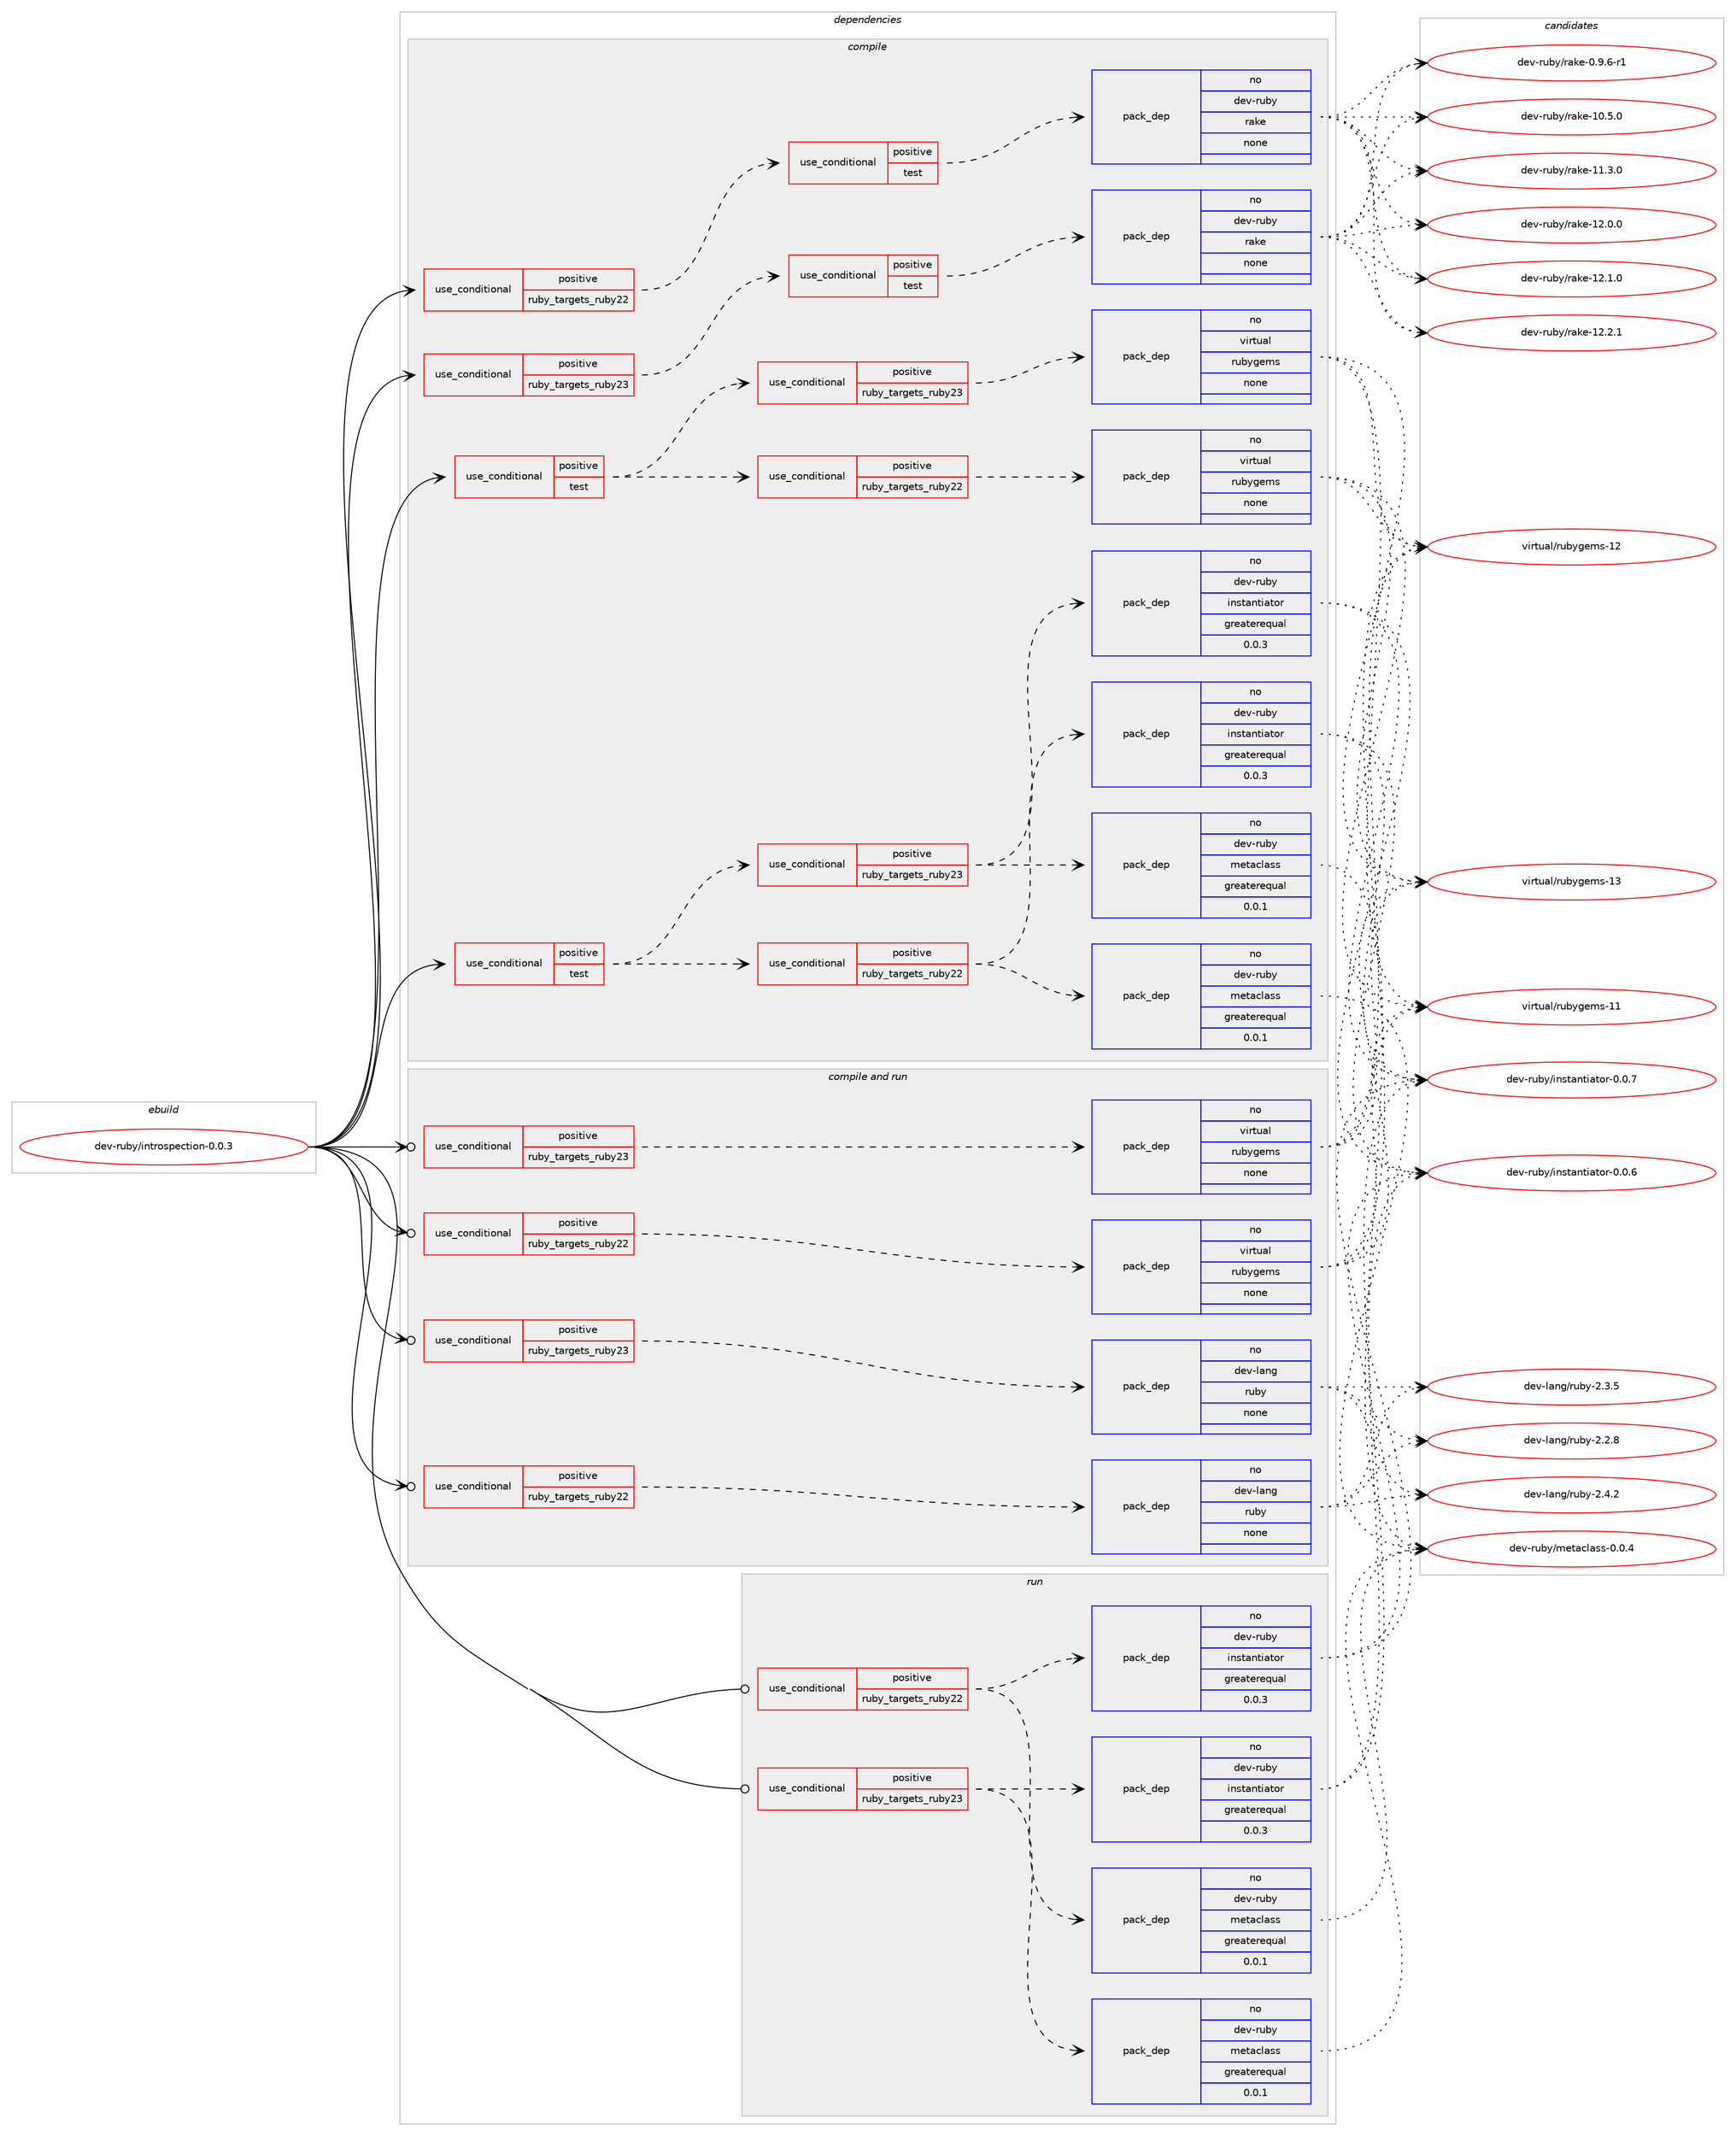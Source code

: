 digraph prolog {

# *************
# Graph options
# *************

newrank=true;
concentrate=true;
compound=true;
graph [rankdir=LR,fontname=Helvetica,fontsize=10,ranksep=1.5];#, ranksep=2.5, nodesep=0.2];
edge  [arrowhead=vee];
node  [fontname=Helvetica,fontsize=10];

# **********
# The ebuild
# **********

subgraph cluster_leftcol {
color=gray;
rank=same;
label=<<i>ebuild</i>>;
id [label="dev-ruby/introspection-0.0.3", color=red, width=4, href="../dev-ruby/introspection-0.0.3.svg"];
}

# ****************
# The dependencies
# ****************

subgraph cluster_midcol {
color=gray;
label=<<i>dependencies</i>>;
subgraph cluster_compile {
fillcolor="#eeeeee";
style=filled;
label=<<i>compile</i>>;
subgraph cond59622 {
dependency243671 [label=<<TABLE BORDER="0" CELLBORDER="1" CELLSPACING="0" CELLPADDING="4"><TR><TD ROWSPAN="3" CELLPADDING="10">use_conditional</TD></TR><TR><TD>positive</TD></TR><TR><TD>ruby_targets_ruby22</TD></TR></TABLE>>, shape=none, color=red];
subgraph cond59623 {
dependency243672 [label=<<TABLE BORDER="0" CELLBORDER="1" CELLSPACING="0" CELLPADDING="4"><TR><TD ROWSPAN="3" CELLPADDING="10">use_conditional</TD></TR><TR><TD>positive</TD></TR><TR><TD>test</TD></TR></TABLE>>, shape=none, color=red];
subgraph pack179972 {
dependency243673 [label=<<TABLE BORDER="0" CELLBORDER="1" CELLSPACING="0" CELLPADDING="4" WIDTH="220"><TR><TD ROWSPAN="6" CELLPADDING="30">pack_dep</TD></TR><TR><TD WIDTH="110">no</TD></TR><TR><TD>dev-ruby</TD></TR><TR><TD>rake</TD></TR><TR><TD>none</TD></TR><TR><TD></TD></TR></TABLE>>, shape=none, color=blue];
}
dependency243672:e -> dependency243673:w [weight=20,style="dashed",arrowhead="vee"];
}
dependency243671:e -> dependency243672:w [weight=20,style="dashed",arrowhead="vee"];
}
id:e -> dependency243671:w [weight=20,style="solid",arrowhead="vee"];
subgraph cond59624 {
dependency243674 [label=<<TABLE BORDER="0" CELLBORDER="1" CELLSPACING="0" CELLPADDING="4"><TR><TD ROWSPAN="3" CELLPADDING="10">use_conditional</TD></TR><TR><TD>positive</TD></TR><TR><TD>ruby_targets_ruby23</TD></TR></TABLE>>, shape=none, color=red];
subgraph cond59625 {
dependency243675 [label=<<TABLE BORDER="0" CELLBORDER="1" CELLSPACING="0" CELLPADDING="4"><TR><TD ROWSPAN="3" CELLPADDING="10">use_conditional</TD></TR><TR><TD>positive</TD></TR><TR><TD>test</TD></TR></TABLE>>, shape=none, color=red];
subgraph pack179973 {
dependency243676 [label=<<TABLE BORDER="0" CELLBORDER="1" CELLSPACING="0" CELLPADDING="4" WIDTH="220"><TR><TD ROWSPAN="6" CELLPADDING="30">pack_dep</TD></TR><TR><TD WIDTH="110">no</TD></TR><TR><TD>dev-ruby</TD></TR><TR><TD>rake</TD></TR><TR><TD>none</TD></TR><TR><TD></TD></TR></TABLE>>, shape=none, color=blue];
}
dependency243675:e -> dependency243676:w [weight=20,style="dashed",arrowhead="vee"];
}
dependency243674:e -> dependency243675:w [weight=20,style="dashed",arrowhead="vee"];
}
id:e -> dependency243674:w [weight=20,style="solid",arrowhead="vee"];
subgraph cond59626 {
dependency243677 [label=<<TABLE BORDER="0" CELLBORDER="1" CELLSPACING="0" CELLPADDING="4"><TR><TD ROWSPAN="3" CELLPADDING="10">use_conditional</TD></TR><TR><TD>positive</TD></TR><TR><TD>test</TD></TR></TABLE>>, shape=none, color=red];
subgraph cond59627 {
dependency243678 [label=<<TABLE BORDER="0" CELLBORDER="1" CELLSPACING="0" CELLPADDING="4"><TR><TD ROWSPAN="3" CELLPADDING="10">use_conditional</TD></TR><TR><TD>positive</TD></TR><TR><TD>ruby_targets_ruby22</TD></TR></TABLE>>, shape=none, color=red];
subgraph pack179974 {
dependency243679 [label=<<TABLE BORDER="0" CELLBORDER="1" CELLSPACING="0" CELLPADDING="4" WIDTH="220"><TR><TD ROWSPAN="6" CELLPADDING="30">pack_dep</TD></TR><TR><TD WIDTH="110">no</TD></TR><TR><TD>dev-ruby</TD></TR><TR><TD>metaclass</TD></TR><TR><TD>greaterequal</TD></TR><TR><TD>0.0.1</TD></TR></TABLE>>, shape=none, color=blue];
}
dependency243678:e -> dependency243679:w [weight=20,style="dashed",arrowhead="vee"];
subgraph pack179975 {
dependency243680 [label=<<TABLE BORDER="0" CELLBORDER="1" CELLSPACING="0" CELLPADDING="4" WIDTH="220"><TR><TD ROWSPAN="6" CELLPADDING="30">pack_dep</TD></TR><TR><TD WIDTH="110">no</TD></TR><TR><TD>dev-ruby</TD></TR><TR><TD>instantiator</TD></TR><TR><TD>greaterequal</TD></TR><TR><TD>0.0.3</TD></TR></TABLE>>, shape=none, color=blue];
}
dependency243678:e -> dependency243680:w [weight=20,style="dashed",arrowhead="vee"];
}
dependency243677:e -> dependency243678:w [weight=20,style="dashed",arrowhead="vee"];
subgraph cond59628 {
dependency243681 [label=<<TABLE BORDER="0" CELLBORDER="1" CELLSPACING="0" CELLPADDING="4"><TR><TD ROWSPAN="3" CELLPADDING="10">use_conditional</TD></TR><TR><TD>positive</TD></TR><TR><TD>ruby_targets_ruby23</TD></TR></TABLE>>, shape=none, color=red];
subgraph pack179976 {
dependency243682 [label=<<TABLE BORDER="0" CELLBORDER="1" CELLSPACING="0" CELLPADDING="4" WIDTH="220"><TR><TD ROWSPAN="6" CELLPADDING="30">pack_dep</TD></TR><TR><TD WIDTH="110">no</TD></TR><TR><TD>dev-ruby</TD></TR><TR><TD>metaclass</TD></TR><TR><TD>greaterequal</TD></TR><TR><TD>0.0.1</TD></TR></TABLE>>, shape=none, color=blue];
}
dependency243681:e -> dependency243682:w [weight=20,style="dashed",arrowhead="vee"];
subgraph pack179977 {
dependency243683 [label=<<TABLE BORDER="0" CELLBORDER="1" CELLSPACING="0" CELLPADDING="4" WIDTH="220"><TR><TD ROWSPAN="6" CELLPADDING="30">pack_dep</TD></TR><TR><TD WIDTH="110">no</TD></TR><TR><TD>dev-ruby</TD></TR><TR><TD>instantiator</TD></TR><TR><TD>greaterequal</TD></TR><TR><TD>0.0.3</TD></TR></TABLE>>, shape=none, color=blue];
}
dependency243681:e -> dependency243683:w [weight=20,style="dashed",arrowhead="vee"];
}
dependency243677:e -> dependency243681:w [weight=20,style="dashed",arrowhead="vee"];
}
id:e -> dependency243677:w [weight=20,style="solid",arrowhead="vee"];
subgraph cond59629 {
dependency243684 [label=<<TABLE BORDER="0" CELLBORDER="1" CELLSPACING="0" CELLPADDING="4"><TR><TD ROWSPAN="3" CELLPADDING="10">use_conditional</TD></TR><TR><TD>positive</TD></TR><TR><TD>test</TD></TR></TABLE>>, shape=none, color=red];
subgraph cond59630 {
dependency243685 [label=<<TABLE BORDER="0" CELLBORDER="1" CELLSPACING="0" CELLPADDING="4"><TR><TD ROWSPAN="3" CELLPADDING="10">use_conditional</TD></TR><TR><TD>positive</TD></TR><TR><TD>ruby_targets_ruby22</TD></TR></TABLE>>, shape=none, color=red];
subgraph pack179978 {
dependency243686 [label=<<TABLE BORDER="0" CELLBORDER="1" CELLSPACING="0" CELLPADDING="4" WIDTH="220"><TR><TD ROWSPAN="6" CELLPADDING="30">pack_dep</TD></TR><TR><TD WIDTH="110">no</TD></TR><TR><TD>virtual</TD></TR><TR><TD>rubygems</TD></TR><TR><TD>none</TD></TR><TR><TD></TD></TR></TABLE>>, shape=none, color=blue];
}
dependency243685:e -> dependency243686:w [weight=20,style="dashed",arrowhead="vee"];
}
dependency243684:e -> dependency243685:w [weight=20,style="dashed",arrowhead="vee"];
subgraph cond59631 {
dependency243687 [label=<<TABLE BORDER="0" CELLBORDER="1" CELLSPACING="0" CELLPADDING="4"><TR><TD ROWSPAN="3" CELLPADDING="10">use_conditional</TD></TR><TR><TD>positive</TD></TR><TR><TD>ruby_targets_ruby23</TD></TR></TABLE>>, shape=none, color=red];
subgraph pack179979 {
dependency243688 [label=<<TABLE BORDER="0" CELLBORDER="1" CELLSPACING="0" CELLPADDING="4" WIDTH="220"><TR><TD ROWSPAN="6" CELLPADDING="30">pack_dep</TD></TR><TR><TD WIDTH="110">no</TD></TR><TR><TD>virtual</TD></TR><TR><TD>rubygems</TD></TR><TR><TD>none</TD></TR><TR><TD></TD></TR></TABLE>>, shape=none, color=blue];
}
dependency243687:e -> dependency243688:w [weight=20,style="dashed",arrowhead="vee"];
}
dependency243684:e -> dependency243687:w [weight=20,style="dashed",arrowhead="vee"];
}
id:e -> dependency243684:w [weight=20,style="solid",arrowhead="vee"];
}
subgraph cluster_compileandrun {
fillcolor="#eeeeee";
style=filled;
label=<<i>compile and run</i>>;
subgraph cond59632 {
dependency243689 [label=<<TABLE BORDER="0" CELLBORDER="1" CELLSPACING="0" CELLPADDING="4"><TR><TD ROWSPAN="3" CELLPADDING="10">use_conditional</TD></TR><TR><TD>positive</TD></TR><TR><TD>ruby_targets_ruby22</TD></TR></TABLE>>, shape=none, color=red];
subgraph pack179980 {
dependency243690 [label=<<TABLE BORDER="0" CELLBORDER="1" CELLSPACING="0" CELLPADDING="4" WIDTH="220"><TR><TD ROWSPAN="6" CELLPADDING="30">pack_dep</TD></TR><TR><TD WIDTH="110">no</TD></TR><TR><TD>dev-lang</TD></TR><TR><TD>ruby</TD></TR><TR><TD>none</TD></TR><TR><TD></TD></TR></TABLE>>, shape=none, color=blue];
}
dependency243689:e -> dependency243690:w [weight=20,style="dashed",arrowhead="vee"];
}
id:e -> dependency243689:w [weight=20,style="solid",arrowhead="odotvee"];
subgraph cond59633 {
dependency243691 [label=<<TABLE BORDER="0" CELLBORDER="1" CELLSPACING="0" CELLPADDING="4"><TR><TD ROWSPAN="3" CELLPADDING="10">use_conditional</TD></TR><TR><TD>positive</TD></TR><TR><TD>ruby_targets_ruby22</TD></TR></TABLE>>, shape=none, color=red];
subgraph pack179981 {
dependency243692 [label=<<TABLE BORDER="0" CELLBORDER="1" CELLSPACING="0" CELLPADDING="4" WIDTH="220"><TR><TD ROWSPAN="6" CELLPADDING="30">pack_dep</TD></TR><TR><TD WIDTH="110">no</TD></TR><TR><TD>virtual</TD></TR><TR><TD>rubygems</TD></TR><TR><TD>none</TD></TR><TR><TD></TD></TR></TABLE>>, shape=none, color=blue];
}
dependency243691:e -> dependency243692:w [weight=20,style="dashed",arrowhead="vee"];
}
id:e -> dependency243691:w [weight=20,style="solid",arrowhead="odotvee"];
subgraph cond59634 {
dependency243693 [label=<<TABLE BORDER="0" CELLBORDER="1" CELLSPACING="0" CELLPADDING="4"><TR><TD ROWSPAN="3" CELLPADDING="10">use_conditional</TD></TR><TR><TD>positive</TD></TR><TR><TD>ruby_targets_ruby23</TD></TR></TABLE>>, shape=none, color=red];
subgraph pack179982 {
dependency243694 [label=<<TABLE BORDER="0" CELLBORDER="1" CELLSPACING="0" CELLPADDING="4" WIDTH="220"><TR><TD ROWSPAN="6" CELLPADDING="30">pack_dep</TD></TR><TR><TD WIDTH="110">no</TD></TR><TR><TD>dev-lang</TD></TR><TR><TD>ruby</TD></TR><TR><TD>none</TD></TR><TR><TD></TD></TR></TABLE>>, shape=none, color=blue];
}
dependency243693:e -> dependency243694:w [weight=20,style="dashed",arrowhead="vee"];
}
id:e -> dependency243693:w [weight=20,style="solid",arrowhead="odotvee"];
subgraph cond59635 {
dependency243695 [label=<<TABLE BORDER="0" CELLBORDER="1" CELLSPACING="0" CELLPADDING="4"><TR><TD ROWSPAN="3" CELLPADDING="10">use_conditional</TD></TR><TR><TD>positive</TD></TR><TR><TD>ruby_targets_ruby23</TD></TR></TABLE>>, shape=none, color=red];
subgraph pack179983 {
dependency243696 [label=<<TABLE BORDER="0" CELLBORDER="1" CELLSPACING="0" CELLPADDING="4" WIDTH="220"><TR><TD ROWSPAN="6" CELLPADDING="30">pack_dep</TD></TR><TR><TD WIDTH="110">no</TD></TR><TR><TD>virtual</TD></TR><TR><TD>rubygems</TD></TR><TR><TD>none</TD></TR><TR><TD></TD></TR></TABLE>>, shape=none, color=blue];
}
dependency243695:e -> dependency243696:w [weight=20,style="dashed",arrowhead="vee"];
}
id:e -> dependency243695:w [weight=20,style="solid",arrowhead="odotvee"];
}
subgraph cluster_run {
fillcolor="#eeeeee";
style=filled;
label=<<i>run</i>>;
subgraph cond59636 {
dependency243697 [label=<<TABLE BORDER="0" CELLBORDER="1" CELLSPACING="0" CELLPADDING="4"><TR><TD ROWSPAN="3" CELLPADDING="10">use_conditional</TD></TR><TR><TD>positive</TD></TR><TR><TD>ruby_targets_ruby22</TD></TR></TABLE>>, shape=none, color=red];
subgraph pack179984 {
dependency243698 [label=<<TABLE BORDER="0" CELLBORDER="1" CELLSPACING="0" CELLPADDING="4" WIDTH="220"><TR><TD ROWSPAN="6" CELLPADDING="30">pack_dep</TD></TR><TR><TD WIDTH="110">no</TD></TR><TR><TD>dev-ruby</TD></TR><TR><TD>metaclass</TD></TR><TR><TD>greaterequal</TD></TR><TR><TD>0.0.1</TD></TR></TABLE>>, shape=none, color=blue];
}
dependency243697:e -> dependency243698:w [weight=20,style="dashed",arrowhead="vee"];
subgraph pack179985 {
dependency243699 [label=<<TABLE BORDER="0" CELLBORDER="1" CELLSPACING="0" CELLPADDING="4" WIDTH="220"><TR><TD ROWSPAN="6" CELLPADDING="30">pack_dep</TD></TR><TR><TD WIDTH="110">no</TD></TR><TR><TD>dev-ruby</TD></TR><TR><TD>instantiator</TD></TR><TR><TD>greaterequal</TD></TR><TR><TD>0.0.3</TD></TR></TABLE>>, shape=none, color=blue];
}
dependency243697:e -> dependency243699:w [weight=20,style="dashed",arrowhead="vee"];
}
id:e -> dependency243697:w [weight=20,style="solid",arrowhead="odot"];
subgraph cond59637 {
dependency243700 [label=<<TABLE BORDER="0" CELLBORDER="1" CELLSPACING="0" CELLPADDING="4"><TR><TD ROWSPAN="3" CELLPADDING="10">use_conditional</TD></TR><TR><TD>positive</TD></TR><TR><TD>ruby_targets_ruby23</TD></TR></TABLE>>, shape=none, color=red];
subgraph pack179986 {
dependency243701 [label=<<TABLE BORDER="0" CELLBORDER="1" CELLSPACING="0" CELLPADDING="4" WIDTH="220"><TR><TD ROWSPAN="6" CELLPADDING="30">pack_dep</TD></TR><TR><TD WIDTH="110">no</TD></TR><TR><TD>dev-ruby</TD></TR><TR><TD>metaclass</TD></TR><TR><TD>greaterequal</TD></TR><TR><TD>0.0.1</TD></TR></TABLE>>, shape=none, color=blue];
}
dependency243700:e -> dependency243701:w [weight=20,style="dashed",arrowhead="vee"];
subgraph pack179987 {
dependency243702 [label=<<TABLE BORDER="0" CELLBORDER="1" CELLSPACING="0" CELLPADDING="4" WIDTH="220"><TR><TD ROWSPAN="6" CELLPADDING="30">pack_dep</TD></TR><TR><TD WIDTH="110">no</TD></TR><TR><TD>dev-ruby</TD></TR><TR><TD>instantiator</TD></TR><TR><TD>greaterequal</TD></TR><TR><TD>0.0.3</TD></TR></TABLE>>, shape=none, color=blue];
}
dependency243700:e -> dependency243702:w [weight=20,style="dashed",arrowhead="vee"];
}
id:e -> dependency243700:w [weight=20,style="solid",arrowhead="odot"];
}
}

# **************
# The candidates
# **************

subgraph cluster_choices {
rank=same;
color=gray;
label=<<i>candidates</i>>;

subgraph choice179972 {
color=black;
nodesep=1;
choice100101118451141179812147114971071014548465746544511449 [label="dev-ruby/rake-0.9.6-r1", color=red, width=4,href="../dev-ruby/rake-0.9.6-r1.svg"];
choice1001011184511411798121471149710710145494846534648 [label="dev-ruby/rake-10.5.0", color=red, width=4,href="../dev-ruby/rake-10.5.0.svg"];
choice1001011184511411798121471149710710145494946514648 [label="dev-ruby/rake-11.3.0", color=red, width=4,href="../dev-ruby/rake-11.3.0.svg"];
choice1001011184511411798121471149710710145495046484648 [label="dev-ruby/rake-12.0.0", color=red, width=4,href="../dev-ruby/rake-12.0.0.svg"];
choice1001011184511411798121471149710710145495046494648 [label="dev-ruby/rake-12.1.0", color=red, width=4,href="../dev-ruby/rake-12.1.0.svg"];
choice1001011184511411798121471149710710145495046504649 [label="dev-ruby/rake-12.2.1", color=red, width=4,href="../dev-ruby/rake-12.2.1.svg"];
dependency243673:e -> choice100101118451141179812147114971071014548465746544511449:w [style=dotted,weight="100"];
dependency243673:e -> choice1001011184511411798121471149710710145494846534648:w [style=dotted,weight="100"];
dependency243673:e -> choice1001011184511411798121471149710710145494946514648:w [style=dotted,weight="100"];
dependency243673:e -> choice1001011184511411798121471149710710145495046484648:w [style=dotted,weight="100"];
dependency243673:e -> choice1001011184511411798121471149710710145495046494648:w [style=dotted,weight="100"];
dependency243673:e -> choice1001011184511411798121471149710710145495046504649:w [style=dotted,weight="100"];
}
subgraph choice179973 {
color=black;
nodesep=1;
choice100101118451141179812147114971071014548465746544511449 [label="dev-ruby/rake-0.9.6-r1", color=red, width=4,href="../dev-ruby/rake-0.9.6-r1.svg"];
choice1001011184511411798121471149710710145494846534648 [label="dev-ruby/rake-10.5.0", color=red, width=4,href="../dev-ruby/rake-10.5.0.svg"];
choice1001011184511411798121471149710710145494946514648 [label="dev-ruby/rake-11.3.0", color=red, width=4,href="../dev-ruby/rake-11.3.0.svg"];
choice1001011184511411798121471149710710145495046484648 [label="dev-ruby/rake-12.0.0", color=red, width=4,href="../dev-ruby/rake-12.0.0.svg"];
choice1001011184511411798121471149710710145495046494648 [label="dev-ruby/rake-12.1.0", color=red, width=4,href="../dev-ruby/rake-12.1.0.svg"];
choice1001011184511411798121471149710710145495046504649 [label="dev-ruby/rake-12.2.1", color=red, width=4,href="../dev-ruby/rake-12.2.1.svg"];
dependency243676:e -> choice100101118451141179812147114971071014548465746544511449:w [style=dotted,weight="100"];
dependency243676:e -> choice1001011184511411798121471149710710145494846534648:w [style=dotted,weight="100"];
dependency243676:e -> choice1001011184511411798121471149710710145494946514648:w [style=dotted,weight="100"];
dependency243676:e -> choice1001011184511411798121471149710710145495046484648:w [style=dotted,weight="100"];
dependency243676:e -> choice1001011184511411798121471149710710145495046494648:w [style=dotted,weight="100"];
dependency243676:e -> choice1001011184511411798121471149710710145495046504649:w [style=dotted,weight="100"];
}
subgraph choice179974 {
color=black;
nodesep=1;
choice100101118451141179812147109101116979910897115115454846484652 [label="dev-ruby/metaclass-0.0.4", color=red, width=4,href="../dev-ruby/metaclass-0.0.4.svg"];
dependency243679:e -> choice100101118451141179812147109101116979910897115115454846484652:w [style=dotted,weight="100"];
}
subgraph choice179975 {
color=black;
nodesep=1;
choice1001011184511411798121471051101151169711011610597116111114454846484654 [label="dev-ruby/instantiator-0.0.6", color=red, width=4,href="../dev-ruby/instantiator-0.0.6.svg"];
choice1001011184511411798121471051101151169711011610597116111114454846484655 [label="dev-ruby/instantiator-0.0.7", color=red, width=4,href="../dev-ruby/instantiator-0.0.7.svg"];
dependency243680:e -> choice1001011184511411798121471051101151169711011610597116111114454846484654:w [style=dotted,weight="100"];
dependency243680:e -> choice1001011184511411798121471051101151169711011610597116111114454846484655:w [style=dotted,weight="100"];
}
subgraph choice179976 {
color=black;
nodesep=1;
choice100101118451141179812147109101116979910897115115454846484652 [label="dev-ruby/metaclass-0.0.4", color=red, width=4,href="../dev-ruby/metaclass-0.0.4.svg"];
dependency243682:e -> choice100101118451141179812147109101116979910897115115454846484652:w [style=dotted,weight="100"];
}
subgraph choice179977 {
color=black;
nodesep=1;
choice1001011184511411798121471051101151169711011610597116111114454846484654 [label="dev-ruby/instantiator-0.0.6", color=red, width=4,href="../dev-ruby/instantiator-0.0.6.svg"];
choice1001011184511411798121471051101151169711011610597116111114454846484655 [label="dev-ruby/instantiator-0.0.7", color=red, width=4,href="../dev-ruby/instantiator-0.0.7.svg"];
dependency243683:e -> choice1001011184511411798121471051101151169711011610597116111114454846484654:w [style=dotted,weight="100"];
dependency243683:e -> choice1001011184511411798121471051101151169711011610597116111114454846484655:w [style=dotted,weight="100"];
}
subgraph choice179978 {
color=black;
nodesep=1;
choice118105114116117971084711411798121103101109115454949 [label="virtual/rubygems-11", color=red, width=4,href="../virtual/rubygems-11.svg"];
choice118105114116117971084711411798121103101109115454950 [label="virtual/rubygems-12", color=red, width=4,href="../virtual/rubygems-12.svg"];
choice118105114116117971084711411798121103101109115454951 [label="virtual/rubygems-13", color=red, width=4,href="../virtual/rubygems-13.svg"];
dependency243686:e -> choice118105114116117971084711411798121103101109115454949:w [style=dotted,weight="100"];
dependency243686:e -> choice118105114116117971084711411798121103101109115454950:w [style=dotted,weight="100"];
dependency243686:e -> choice118105114116117971084711411798121103101109115454951:w [style=dotted,weight="100"];
}
subgraph choice179979 {
color=black;
nodesep=1;
choice118105114116117971084711411798121103101109115454949 [label="virtual/rubygems-11", color=red, width=4,href="../virtual/rubygems-11.svg"];
choice118105114116117971084711411798121103101109115454950 [label="virtual/rubygems-12", color=red, width=4,href="../virtual/rubygems-12.svg"];
choice118105114116117971084711411798121103101109115454951 [label="virtual/rubygems-13", color=red, width=4,href="../virtual/rubygems-13.svg"];
dependency243688:e -> choice118105114116117971084711411798121103101109115454949:w [style=dotted,weight="100"];
dependency243688:e -> choice118105114116117971084711411798121103101109115454950:w [style=dotted,weight="100"];
dependency243688:e -> choice118105114116117971084711411798121103101109115454951:w [style=dotted,weight="100"];
}
subgraph choice179980 {
color=black;
nodesep=1;
choice10010111845108971101034711411798121455046504656 [label="dev-lang/ruby-2.2.8", color=red, width=4,href="../dev-lang/ruby-2.2.8.svg"];
choice10010111845108971101034711411798121455046514653 [label="dev-lang/ruby-2.3.5", color=red, width=4,href="../dev-lang/ruby-2.3.5.svg"];
choice10010111845108971101034711411798121455046524650 [label="dev-lang/ruby-2.4.2", color=red, width=4,href="../dev-lang/ruby-2.4.2.svg"];
dependency243690:e -> choice10010111845108971101034711411798121455046504656:w [style=dotted,weight="100"];
dependency243690:e -> choice10010111845108971101034711411798121455046514653:w [style=dotted,weight="100"];
dependency243690:e -> choice10010111845108971101034711411798121455046524650:w [style=dotted,weight="100"];
}
subgraph choice179981 {
color=black;
nodesep=1;
choice118105114116117971084711411798121103101109115454949 [label="virtual/rubygems-11", color=red, width=4,href="../virtual/rubygems-11.svg"];
choice118105114116117971084711411798121103101109115454950 [label="virtual/rubygems-12", color=red, width=4,href="../virtual/rubygems-12.svg"];
choice118105114116117971084711411798121103101109115454951 [label="virtual/rubygems-13", color=red, width=4,href="../virtual/rubygems-13.svg"];
dependency243692:e -> choice118105114116117971084711411798121103101109115454949:w [style=dotted,weight="100"];
dependency243692:e -> choice118105114116117971084711411798121103101109115454950:w [style=dotted,weight="100"];
dependency243692:e -> choice118105114116117971084711411798121103101109115454951:w [style=dotted,weight="100"];
}
subgraph choice179982 {
color=black;
nodesep=1;
choice10010111845108971101034711411798121455046504656 [label="dev-lang/ruby-2.2.8", color=red, width=4,href="../dev-lang/ruby-2.2.8.svg"];
choice10010111845108971101034711411798121455046514653 [label="dev-lang/ruby-2.3.5", color=red, width=4,href="../dev-lang/ruby-2.3.5.svg"];
choice10010111845108971101034711411798121455046524650 [label="dev-lang/ruby-2.4.2", color=red, width=4,href="../dev-lang/ruby-2.4.2.svg"];
dependency243694:e -> choice10010111845108971101034711411798121455046504656:w [style=dotted,weight="100"];
dependency243694:e -> choice10010111845108971101034711411798121455046514653:w [style=dotted,weight="100"];
dependency243694:e -> choice10010111845108971101034711411798121455046524650:w [style=dotted,weight="100"];
}
subgraph choice179983 {
color=black;
nodesep=1;
choice118105114116117971084711411798121103101109115454949 [label="virtual/rubygems-11", color=red, width=4,href="../virtual/rubygems-11.svg"];
choice118105114116117971084711411798121103101109115454950 [label="virtual/rubygems-12", color=red, width=4,href="../virtual/rubygems-12.svg"];
choice118105114116117971084711411798121103101109115454951 [label="virtual/rubygems-13", color=red, width=4,href="../virtual/rubygems-13.svg"];
dependency243696:e -> choice118105114116117971084711411798121103101109115454949:w [style=dotted,weight="100"];
dependency243696:e -> choice118105114116117971084711411798121103101109115454950:w [style=dotted,weight="100"];
dependency243696:e -> choice118105114116117971084711411798121103101109115454951:w [style=dotted,weight="100"];
}
subgraph choice179984 {
color=black;
nodesep=1;
choice100101118451141179812147109101116979910897115115454846484652 [label="dev-ruby/metaclass-0.0.4", color=red, width=4,href="../dev-ruby/metaclass-0.0.4.svg"];
dependency243698:e -> choice100101118451141179812147109101116979910897115115454846484652:w [style=dotted,weight="100"];
}
subgraph choice179985 {
color=black;
nodesep=1;
choice1001011184511411798121471051101151169711011610597116111114454846484654 [label="dev-ruby/instantiator-0.0.6", color=red, width=4,href="../dev-ruby/instantiator-0.0.6.svg"];
choice1001011184511411798121471051101151169711011610597116111114454846484655 [label="dev-ruby/instantiator-0.0.7", color=red, width=4,href="../dev-ruby/instantiator-0.0.7.svg"];
dependency243699:e -> choice1001011184511411798121471051101151169711011610597116111114454846484654:w [style=dotted,weight="100"];
dependency243699:e -> choice1001011184511411798121471051101151169711011610597116111114454846484655:w [style=dotted,weight="100"];
}
subgraph choice179986 {
color=black;
nodesep=1;
choice100101118451141179812147109101116979910897115115454846484652 [label="dev-ruby/metaclass-0.0.4", color=red, width=4,href="../dev-ruby/metaclass-0.0.4.svg"];
dependency243701:e -> choice100101118451141179812147109101116979910897115115454846484652:w [style=dotted,weight="100"];
}
subgraph choice179987 {
color=black;
nodesep=1;
choice1001011184511411798121471051101151169711011610597116111114454846484654 [label="dev-ruby/instantiator-0.0.6", color=red, width=4,href="../dev-ruby/instantiator-0.0.6.svg"];
choice1001011184511411798121471051101151169711011610597116111114454846484655 [label="dev-ruby/instantiator-0.0.7", color=red, width=4,href="../dev-ruby/instantiator-0.0.7.svg"];
dependency243702:e -> choice1001011184511411798121471051101151169711011610597116111114454846484654:w [style=dotted,weight="100"];
dependency243702:e -> choice1001011184511411798121471051101151169711011610597116111114454846484655:w [style=dotted,weight="100"];
}
}

}
